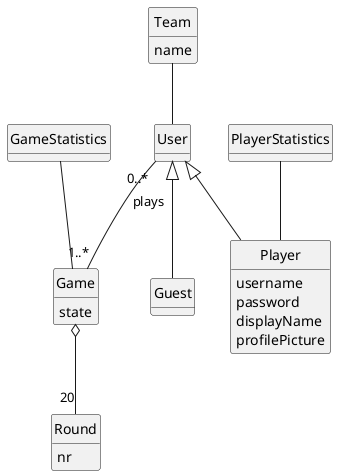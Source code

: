 @startuml domain model

hide circle
hide empty methods

class User{

}

class Game{
    state
}

class GameStatistics{
    
}

class Player{
    username
    password
    displayName
    profilePicture
}

class PlayerStatistics{

}

class Round{
    nr
}

class Team{
    name
}

User <|-- Player
User <|-- Guest
User "0..*" -- "1..*" Game : plays
Team -- User
Game o-- "20" Round
GameStatistics -- Game
PlayerStatistics -- Player
@enduml
